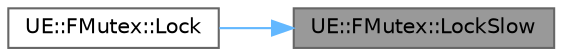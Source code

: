 digraph "UE::FMutex::LockSlow"
{
 // INTERACTIVE_SVG=YES
 // LATEX_PDF_SIZE
  bgcolor="transparent";
  edge [fontname=Helvetica,fontsize=10,labelfontname=Helvetica,labelfontsize=10];
  node [fontname=Helvetica,fontsize=10,shape=box,height=0.2,width=0.4];
  rankdir="RL";
  Node1 [id="Node000001",label="UE::FMutex::LockSlow",height=0.2,width=0.4,color="gray40", fillcolor="grey60", style="filled", fontcolor="black",tooltip=" "];
  Node1 -> Node2 [id="edge1_Node000001_Node000002",dir="back",color="steelblue1",style="solid",tooltip=" "];
  Node2 [id="Node000002",label="UE::FMutex::Lock",height=0.2,width=0.4,color="grey40", fillcolor="white", style="filled",URL="$d1/d56/classUE_1_1FMutex.html#a6629d3bda8cb5b9c64c9b26ef2d333f6",tooltip=" "];
}
